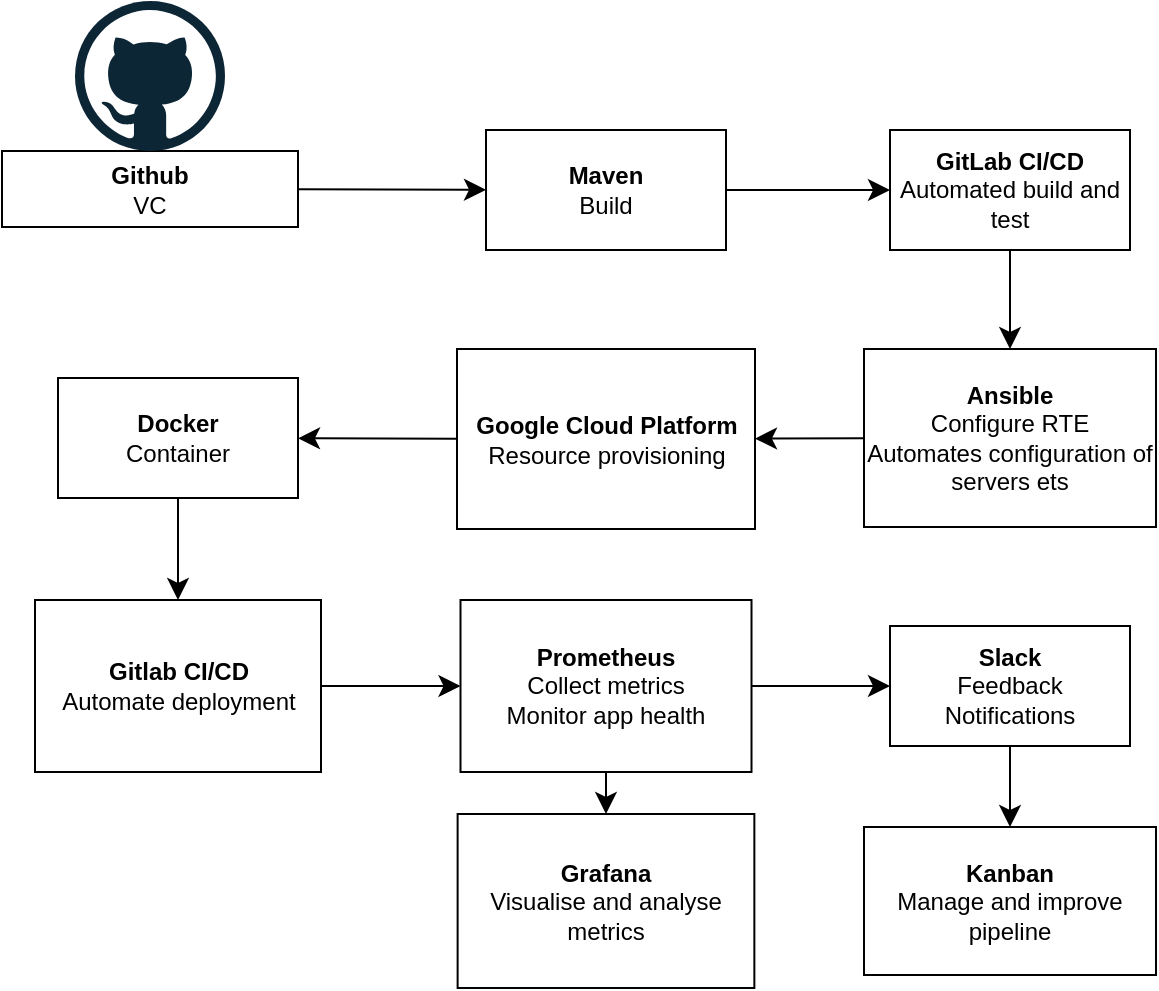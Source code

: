 <mxfile version="24.0.1" type="device">
  <diagram name="Page-1" id="af4GVYSNxQJy1SBkmtvf">
    <mxGraphModel dx="1074" dy="971" grid="0" gridSize="10" guides="1" tooltips="1" connect="1" arrows="1" fold="1" page="0" pageScale="1" pageWidth="827" pageHeight="1169" math="0" shadow="0">
      <root>
        <mxCell id="0" />
        <mxCell id="1" parent="0" />
        <mxCell id="GdZUp0uO78zyMNqlWGA2-12" value="" style="edgeStyle=none;curved=1;rounded=0;orthogonalLoop=1;jettySize=auto;html=1;fontSize=12;startSize=8;endSize=8;" parent="1" source="GdZUp0uO78zyMNqlWGA2-1" target="GdZUp0uO78zyMNqlWGA2-2" edge="1">
          <mxGeometry relative="1" as="geometry" />
        </mxCell>
        <mxCell id="GdZUp0uO78zyMNqlWGA2-1" value="&lt;b&gt;Github&lt;/b&gt;&lt;div&gt;VC&lt;/div&gt;" style="rounded=0;whiteSpace=wrap;html=1;" parent="1" vertex="1">
          <mxGeometry x="-130" y="-14.5" width="148" height="38" as="geometry" />
        </mxCell>
        <mxCell id="GdZUp0uO78zyMNqlWGA2-13" value="" style="edgeStyle=none;curved=1;rounded=0;orthogonalLoop=1;jettySize=auto;html=1;fontSize=12;startSize=8;endSize=8;" parent="1" source="GdZUp0uO78zyMNqlWGA2-2" target="GdZUp0uO78zyMNqlWGA2-3" edge="1">
          <mxGeometry relative="1" as="geometry" />
        </mxCell>
        <mxCell id="GdZUp0uO78zyMNqlWGA2-2" value="&lt;b&gt;Maven&lt;/b&gt;&lt;div&gt;Build&lt;/div&gt;" style="rounded=0;whiteSpace=wrap;html=1;" parent="1" vertex="1">
          <mxGeometry x="112" y="-25" width="120" height="60" as="geometry" />
        </mxCell>
        <mxCell id="GdZUp0uO78zyMNqlWGA2-14" value="" style="edgeStyle=none;curved=1;rounded=0;orthogonalLoop=1;jettySize=auto;html=1;fontSize=12;startSize=8;endSize=8;" parent="1" source="GdZUp0uO78zyMNqlWGA2-3" target="GdZUp0uO78zyMNqlWGA2-6" edge="1">
          <mxGeometry relative="1" as="geometry" />
        </mxCell>
        <mxCell id="GdZUp0uO78zyMNqlWGA2-3" value="&lt;b&gt;GitLab CI/CD&lt;/b&gt;&lt;div&gt;Automated build and test&lt;/div&gt;" style="rounded=0;whiteSpace=wrap;html=1;" parent="1" vertex="1">
          <mxGeometry x="314" y="-25" width="120" height="60" as="geometry" />
        </mxCell>
        <mxCell id="GdZUp0uO78zyMNqlWGA2-17" value="" style="edgeStyle=none;curved=1;rounded=0;orthogonalLoop=1;jettySize=auto;html=1;fontSize=12;startSize=8;endSize=8;" parent="1" source="GdZUp0uO78zyMNqlWGA2-4" target="GdZUp0uO78zyMNqlWGA2-7" edge="1">
          <mxGeometry relative="1" as="geometry" />
        </mxCell>
        <mxCell id="GdZUp0uO78zyMNqlWGA2-4" value="&lt;b&gt;Docker&lt;/b&gt;&lt;div&gt;Container&lt;/div&gt;" style="rounded=0;whiteSpace=wrap;html=1;" parent="1" vertex="1">
          <mxGeometry x="-102" y="99" width="120" height="60" as="geometry" />
        </mxCell>
        <mxCell id="GdZUp0uO78zyMNqlWGA2-16" value="" style="edgeStyle=none;curved=1;rounded=0;orthogonalLoop=1;jettySize=auto;html=1;fontSize=12;startSize=8;endSize=8;" parent="1" source="GdZUp0uO78zyMNqlWGA2-5" target="GdZUp0uO78zyMNqlWGA2-4" edge="1">
          <mxGeometry relative="1" as="geometry" />
        </mxCell>
        <mxCell id="GdZUp0uO78zyMNqlWGA2-5" value="&lt;b&gt;Google Cloud Platform&lt;/b&gt;&lt;div&gt;Resource provisioning&lt;/div&gt;" style="rounded=0;whiteSpace=wrap;html=1;" parent="1" vertex="1">
          <mxGeometry x="97.5" y="84.5" width="149" height="90" as="geometry" />
        </mxCell>
        <mxCell id="GdZUp0uO78zyMNqlWGA2-15" value="" style="edgeStyle=none;curved=1;rounded=0;orthogonalLoop=1;jettySize=auto;html=1;fontSize=12;startSize=8;endSize=8;" parent="1" source="GdZUp0uO78zyMNqlWGA2-6" target="GdZUp0uO78zyMNqlWGA2-5" edge="1">
          <mxGeometry relative="1" as="geometry" />
        </mxCell>
        <mxCell id="GdZUp0uO78zyMNqlWGA2-6" value="&lt;b&gt;Ansible&lt;/b&gt;&lt;div&gt;Configure RTE&lt;/div&gt;&lt;div&gt;Automates configuration of servers ets&lt;/div&gt;" style="rounded=0;whiteSpace=wrap;html=1;" parent="1" vertex="1">
          <mxGeometry x="301" y="84.5" width="146" height="89" as="geometry" />
        </mxCell>
        <mxCell id="GdZUp0uO78zyMNqlWGA2-18" value="" style="edgeStyle=none;curved=1;rounded=0;orthogonalLoop=1;jettySize=auto;html=1;fontSize=12;startSize=8;endSize=8;" parent="1" source="GdZUp0uO78zyMNqlWGA2-7" target="GdZUp0uO78zyMNqlWGA2-8" edge="1">
          <mxGeometry relative="1" as="geometry" />
        </mxCell>
        <mxCell id="GdZUp0uO78zyMNqlWGA2-7" value="&lt;b&gt;Gitlab CI/CD&lt;/b&gt;&lt;div&gt;Automate deployment&lt;/div&gt;" style="rounded=0;whiteSpace=wrap;html=1;" parent="1" vertex="1">
          <mxGeometry x="-113.5" y="210" width="143" height="86" as="geometry" />
        </mxCell>
        <mxCell id="GdZUp0uO78zyMNqlWGA2-19" value="" style="edgeStyle=none;curved=1;rounded=0;orthogonalLoop=1;jettySize=auto;html=1;fontSize=12;startSize=8;endSize=8;" parent="1" source="GdZUp0uO78zyMNqlWGA2-8" target="GdZUp0uO78zyMNqlWGA2-9" edge="1">
          <mxGeometry relative="1" as="geometry" />
        </mxCell>
        <mxCell id="GdZUp0uO78zyMNqlWGA2-28" value="" style="edgeStyle=none;curved=1;rounded=0;orthogonalLoop=1;jettySize=auto;html=1;fontSize=12;startSize=8;endSize=8;" parent="1" source="GdZUp0uO78zyMNqlWGA2-8" target="GdZUp0uO78zyMNqlWGA2-22" edge="1">
          <mxGeometry relative="1" as="geometry" />
        </mxCell>
        <mxCell id="GdZUp0uO78zyMNqlWGA2-8" value="&lt;b&gt;Prometheus&lt;/b&gt;&lt;div&gt;Collect metrics&lt;/div&gt;&lt;div&gt;Monitor app health&lt;/div&gt;" style="rounded=0;whiteSpace=wrap;html=1;" parent="1" vertex="1">
          <mxGeometry x="99.25" y="210" width="145.5" height="86" as="geometry" />
        </mxCell>
        <mxCell id="GdZUp0uO78zyMNqlWGA2-20" value="" style="edgeStyle=none;curved=1;rounded=0;orthogonalLoop=1;jettySize=auto;html=1;fontSize=12;startSize=8;endSize=8;" parent="1" source="GdZUp0uO78zyMNqlWGA2-9" target="GdZUp0uO78zyMNqlWGA2-10" edge="1">
          <mxGeometry relative="1" as="geometry" />
        </mxCell>
        <mxCell id="GdZUp0uO78zyMNqlWGA2-9" value="&lt;b&gt;Slack&lt;/b&gt;&lt;div&gt;Feedback&lt;/div&gt;&lt;div&gt;Notifications&lt;/div&gt;" style="rounded=0;whiteSpace=wrap;html=1;" parent="1" vertex="1">
          <mxGeometry x="314" y="223" width="120" height="60" as="geometry" />
        </mxCell>
        <mxCell id="GdZUp0uO78zyMNqlWGA2-10" value="Kanban&lt;div&gt;&lt;span style=&quot;font-weight: normal;&quot;&gt;Manage and improve pipeline&lt;/span&gt;&lt;/div&gt;" style="rounded=0;whiteSpace=wrap;html=1;fontStyle=1" parent="1" vertex="1">
          <mxGeometry x="301" y="323.5" width="146" height="74" as="geometry" />
        </mxCell>
        <mxCell id="GdZUp0uO78zyMNqlWGA2-22" value="&lt;b&gt;Grafana&lt;/b&gt;&lt;div&gt;Visualise and analyse metrics&lt;/div&gt;" style="rounded=0;whiteSpace=wrap;html=1;" parent="1" vertex="1">
          <mxGeometry x="97.81" y="317" width="148.37" height="87" as="geometry" />
        </mxCell>
        <mxCell id="GdZUp0uO78zyMNqlWGA2-25" style="edgeStyle=none;curved=1;rounded=0;orthogonalLoop=1;jettySize=auto;html=1;exitX=0;exitY=0.25;exitDx=0;exitDy=0;fontSize=12;startSize=8;endSize=8;" parent="1" source="GdZUp0uO78zyMNqlWGA2-22" target="GdZUp0uO78zyMNqlWGA2-22" edge="1">
          <mxGeometry relative="1" as="geometry" />
        </mxCell>
        <mxCell id="hzx5OJfuM0Wc4K_ixEkW-3" value="" style="dashed=0;outlineConnect=0;html=1;align=center;labelPosition=center;verticalLabelPosition=bottom;verticalAlign=top;shape=mxgraph.weblogos.github" vertex="1" parent="1">
          <mxGeometry x="-93.5" y="-89.5" width="75" height="75" as="geometry" />
        </mxCell>
      </root>
    </mxGraphModel>
  </diagram>
</mxfile>
